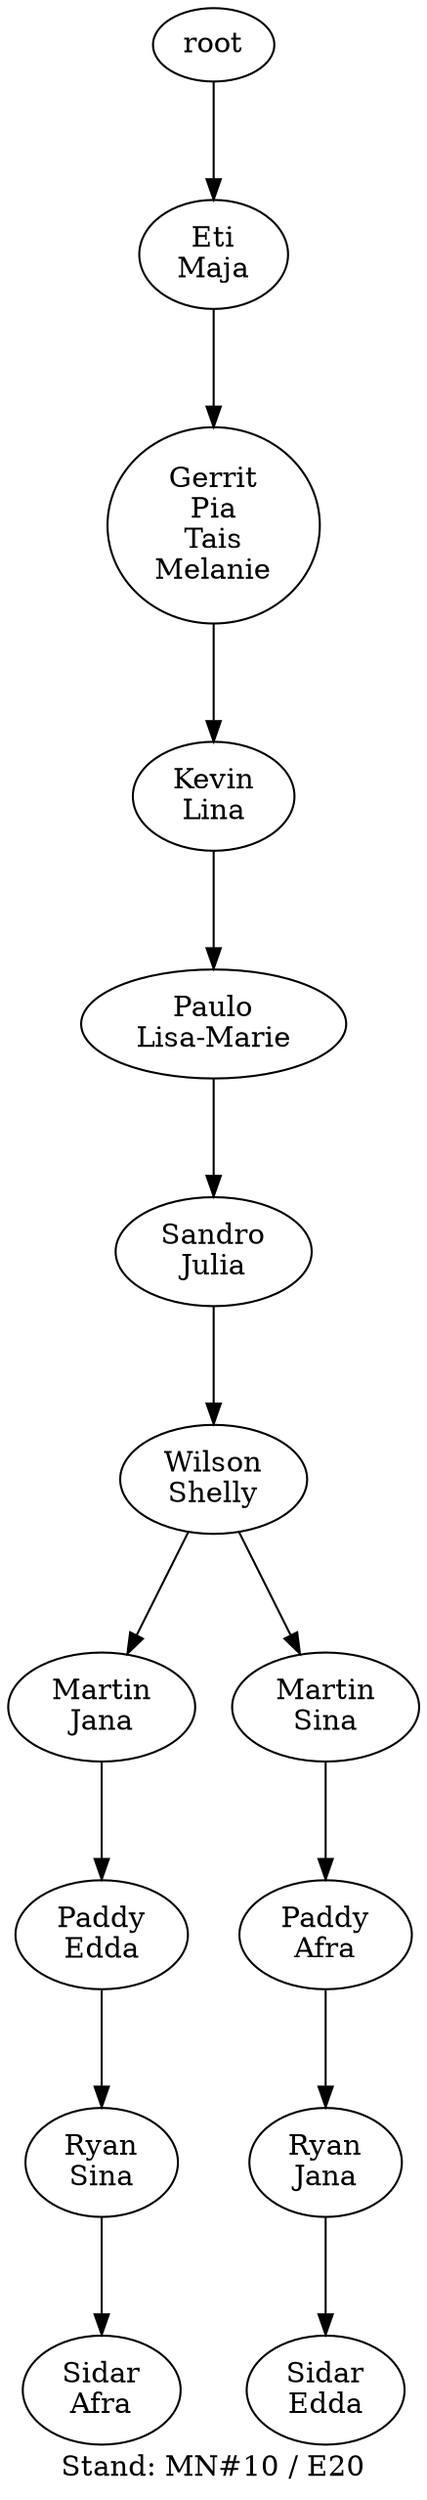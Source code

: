 digraph D { labelloc="b"; label="Stand: MN#10 / E20"; ranksep=0.8;
"root/9"[label="Eti\nMaja"]
"root" -> "root/9";
"root/9/4,1,11"[label="Gerrit\nPia\nTais\nMelanie"]
"root/9" -> "root/9/4,1,11";
"root/9/4,1,11/10"[label="Kevin\nLina"]
"root/9/4,1,11" -> "root/9/4,1,11/10";
"root/9/4,1,11/10/5"[label="Paulo\nLisa-Marie"]
"root/9/4,1,11/10" -> "root/9/4,1,11/10/5";
"root/9/4,1,11/10/5/3"[label="Sandro\nJulia"]
"root/9/4,1,11/10/5" -> "root/9/4,1,11/10/5/3";
"root/9/4,1,11/10/5/3/6"[label="Wilson\nShelly"]
"root/9/4,1,11/10/5/3" -> "root/9/4,1,11/10/5/3/6";
"root/9/4,1,11/10/5/3/6/2"[label="Martin\nJana"]
"root/9/4,1,11/10/5/3/6" -> "root/9/4,1,11/10/5/3/6/2";
"root/9/4,1,11/10/5/3/6/2/8"[label="Paddy\nEdda"]
"root/9/4,1,11/10/5/3/6/2" -> "root/9/4,1,11/10/5/3/6/2/8";
"root/9/4,1,11/10/5/3/6/2/8/0"[label="Ryan\nSina"]
"root/9/4,1,11/10/5/3/6/2/8" -> "root/9/4,1,11/10/5/3/6/2/8/0";
"root/9/4,1,11/10/5/3/6/2/8/0/7"[label="Sidar\nAfra"]
"root/9/4,1,11/10/5/3/6/2/8/0" -> "root/9/4,1,11/10/5/3/6/2/8/0/7";
"root/9/4,1,11/10/5/3/6/0"[label="Martin\nSina"]
"root/9/4,1,11/10/5/3/6" -> "root/9/4,1,11/10/5/3/6/0";
"root/9/4,1,11/10/5/3/6/0/7"[label="Paddy\nAfra"]
"root/9/4,1,11/10/5/3/6/0" -> "root/9/4,1,11/10/5/3/6/0/7";
"root/9/4,1,11/10/5/3/6/0/7/2"[label="Ryan\nJana"]
"root/9/4,1,11/10/5/3/6/0/7" -> "root/9/4,1,11/10/5/3/6/0/7/2";
"root/9/4,1,11/10/5/3/6/0/7/2/8"[label="Sidar\nEdda"]
"root/9/4,1,11/10/5/3/6/0/7/2" -> "root/9/4,1,11/10/5/3/6/0/7/2/8";
}
